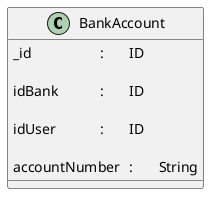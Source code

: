 @startuml


class BankAccount {
	_id			:	ID

	idBank		:	ID

	idUser		:	ID

	accountNumber	:	String
}

@enduml
